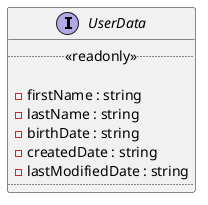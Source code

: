 @startuml UserData Diagram
interface UserData{
  ..<<readonly>>..

  - firstName : string
  - lastName : string
  - birthDate : string
  - createdDate : string
  - lastModifiedDate : string
  ....
}
@enduml
